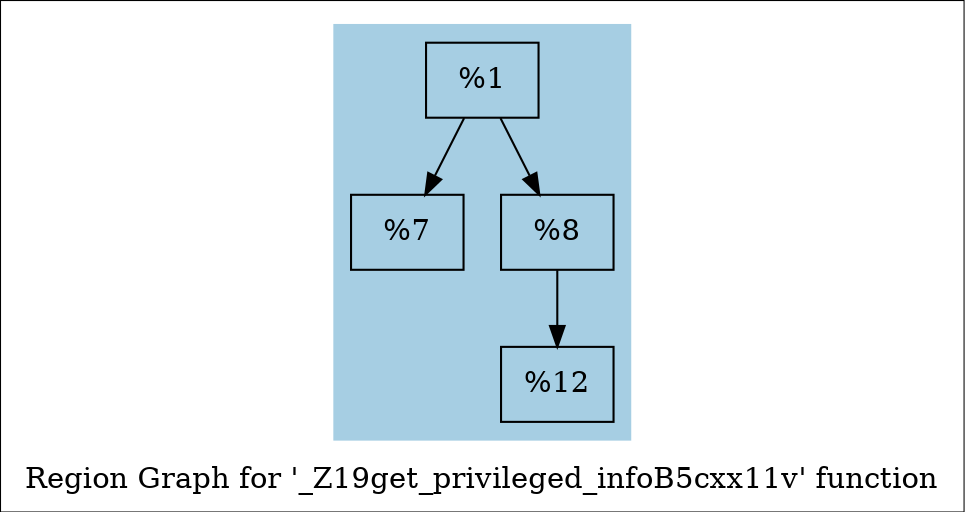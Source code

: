 digraph "Region Graph for '_Z19get_privileged_infoB5cxx11v' function" {
	label="Region Graph for '_Z19get_privileged_infoB5cxx11v' function";

	Node0x17de0e0 [shape=record,label="{%1}"];
	Node0x17de0e0 -> Node0x1812c70;
	Node0x17de0e0 -> Node0x17de1c0;
	Node0x1812c70 [shape=record,label="{%7}"];
	Node0x17de1c0 [shape=record,label="{%8}"];
	Node0x17de1c0 -> Node0x17e85a0;
	Node0x17e85a0 [shape=record,label="{%12}"];
	colorscheme = "paired12"
        subgraph cluster_0x17e7630 {
          label = "";
          style = filled;
          color = 1
          Node0x17de0e0;
          Node0x1812c70;
          Node0x17de1c0;
          Node0x17e85a0;
        }
}
